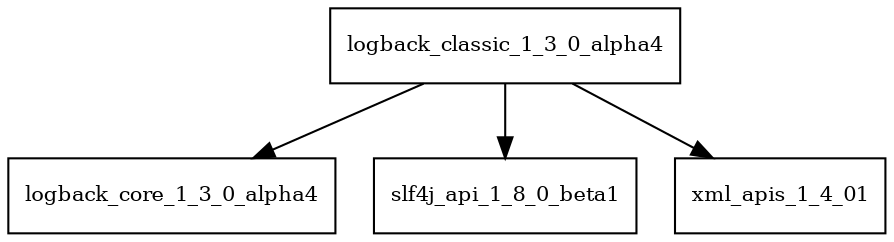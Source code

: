 digraph logback_classic_1_3_0_alpha4_dependencies {
  node [shape = box, fontsize=10.0];
  logback_classic_1_3_0_alpha4 -> logback_core_1_3_0_alpha4;
  logback_classic_1_3_0_alpha4 -> slf4j_api_1_8_0_beta1;
  logback_classic_1_3_0_alpha4 -> xml_apis_1_4_01;
}
